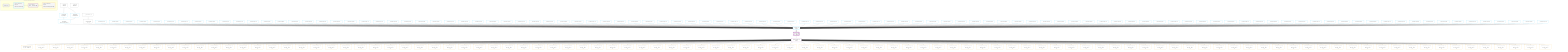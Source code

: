 %%{init: {'themeVariables': { 'fontSize': '12px'}}}%%
graph TD
    classDef path fill:#eee,stroke:#000,color:#000
    classDef plan fill:#fff,stroke-width:1px,color:#000
    classDef itemplan fill:#fff,stroke-width:2px,color:#000
    classDef sideeffectplan fill:#f00,stroke-width:2px,color:#000
    classDef bucket fill:#f6f6f6,color:#000,stroke-width:2px,text-align:left


    %% define steps
    __Value3["__Value[3∈0]<br />ᐸcontextᐳ"]:::plan
    __Value5["__Value[5∈0]<br />ᐸrootValueᐳ"]:::plan
    __InputStaticLeaf7["__InputStaticLeaf[7∈0]"]:::plan
    Access28["Access[28∈1]<br />ᐸ3.pgSettingsᐳ"]:::plan
    Access29["Access[29∈1]<br />ᐸ3.withPgClientᐳ"]:::plan
    Object30["Object[30∈1]<br />ᐸ{pgSettings,withPgClient}ᐳ"]:::plan
    Connection31["Connection[31∈0]<br />ᐸ27ᐳ"]:::plan
    __InputStaticLeaf36["__InputStaticLeaf[36∈1]"]:::plan
    __InputStaticLeaf40["__InputStaticLeaf[40∈1]"]:::plan
    __InputStaticLeaf44["__InputStaticLeaf[44∈1]"]:::plan
    __InputStaticLeaf48["__InputStaticLeaf[48∈1]"]:::plan
    __InputStaticLeaf52["__InputStaticLeaf[52∈1]"]:::plan
    __InputStaticLeaf56["__InputStaticLeaf[56∈1]"]:::plan
    __InputStaticLeaf60["__InputStaticLeaf[60∈1]"]:::plan
    __InputStaticLeaf64["__InputStaticLeaf[64∈1]"]:::plan
    __InputStaticLeaf68["__InputStaticLeaf[68∈1]"]:::plan
    __InputStaticLeaf72["__InputStaticLeaf[72∈1]"]:::plan
    __InputStaticLeaf76["__InputStaticLeaf[76∈1]"]:::plan
    __InputStaticLeaf80["__InputStaticLeaf[80∈1]"]:::plan
    __InputStaticLeaf84["__InputStaticLeaf[84∈1]"]:::plan
    __InputStaticLeaf88["__InputStaticLeaf[88∈1]"]:::plan
    __InputStaticLeaf92["__InputStaticLeaf[92∈1]"]:::plan
    __InputStaticLeaf96["__InputStaticLeaf[96∈1]"]:::plan
    __InputStaticLeaf100["__InputStaticLeaf[100∈1]"]:::plan
    __InputStaticLeaf104["__InputStaticLeaf[104∈1]"]:::plan
    __InputStaticLeaf108["__InputStaticLeaf[108∈1]"]:::plan
    __InputStaticLeaf112["__InputStaticLeaf[112∈1]"]:::plan
    __InputStaticLeaf116["__InputStaticLeaf[116∈1]"]:::plan
    __InputStaticLeaf120["__InputStaticLeaf[120∈1]"]:::plan
    __InputStaticLeaf124["__InputStaticLeaf[124∈1]"]:::plan
    __InputStaticLeaf128["__InputStaticLeaf[128∈1]"]:::plan
    __InputStaticLeaf132["__InputStaticLeaf[132∈1]"]:::plan
    __InputStaticLeaf136["__InputStaticLeaf[136∈1]"]:::plan
    __InputStaticLeaf140["__InputStaticLeaf[140∈1]"]:::plan
    __InputStaticLeaf144["__InputStaticLeaf[144∈1]"]:::plan
    __InputStaticLeaf148["__InputStaticLeaf[148∈1]"]:::plan
    __InputStaticLeaf152["__InputStaticLeaf[152∈1]"]:::plan
    __InputStaticLeaf156["__InputStaticLeaf[156∈1]"]:::plan
    __InputStaticLeaf160["__InputStaticLeaf[160∈1]"]:::plan
    __InputStaticLeaf164["__InputStaticLeaf[164∈1]"]:::plan
    __InputStaticLeaf168["__InputStaticLeaf[168∈1]"]:::plan
    __InputStaticLeaf172["__InputStaticLeaf[172∈1]"]:::plan
    __InputStaticLeaf176["__InputStaticLeaf[176∈1]"]:::plan
    __InputStaticLeaf180["__InputStaticLeaf[180∈1]"]:::plan
    __InputStaticLeaf184["__InputStaticLeaf[184∈1]"]:::plan
    __InputStaticLeaf188["__InputStaticLeaf[188∈1]"]:::plan
    __InputStaticLeaf192["__InputStaticLeaf[192∈1]"]:::plan
    __InputStaticLeaf196["__InputStaticLeaf[196∈1]"]:::plan
    __InputStaticLeaf200["__InputStaticLeaf[200∈1]"]:::plan
    __InputStaticLeaf204["__InputStaticLeaf[204∈1]"]:::plan
    __InputStaticLeaf208["__InputStaticLeaf[208∈1]"]:::plan
    __InputStaticLeaf212["__InputStaticLeaf[212∈1]"]:::plan
    __InputStaticLeaf216["__InputStaticLeaf[216∈1]"]:::plan
    __InputStaticLeaf220["__InputStaticLeaf[220∈1]"]:::plan
    __InputStaticLeaf224["__InputStaticLeaf[224∈1]"]:::plan
    __InputStaticLeaf228["__InputStaticLeaf[228∈1]"]:::plan
    __InputStaticLeaf232["__InputStaticLeaf[232∈1]"]:::plan
    __InputStaticLeaf236["__InputStaticLeaf[236∈1]"]:::plan
    __InputStaticLeaf240["__InputStaticLeaf[240∈1]"]:::plan
    __InputStaticLeaf244["__InputStaticLeaf[244∈1]"]:::plan
    __InputStaticLeaf248["__InputStaticLeaf[248∈1]"]:::plan
    __InputStaticLeaf252["__InputStaticLeaf[252∈1]"]:::plan
    __InputStaticLeaf256["__InputStaticLeaf[256∈1]"]:::plan
    __InputStaticLeaf260["__InputStaticLeaf[260∈1]"]:::plan
    __InputStaticLeaf264["__InputStaticLeaf[264∈1]"]:::plan
    __InputStaticLeaf268["__InputStaticLeaf[268∈1]"]:::plan
    __InputStaticLeaf272["__InputStaticLeaf[272∈1]"]:::plan
    __InputStaticLeaf276["__InputStaticLeaf[276∈1]"]:::plan
    __InputStaticLeaf280["__InputStaticLeaf[280∈1]"]:::plan
    __InputStaticLeaf284["__InputStaticLeaf[284∈1]"]:::plan
    __InputStaticLeaf288["__InputStaticLeaf[288∈1]"]:::plan
    __InputStaticLeaf292["__InputStaticLeaf[292∈1]"]:::plan
    __InputStaticLeaf296["__InputStaticLeaf[296∈1]"]:::plan
    __InputStaticLeaf300["__InputStaticLeaf[300∈1]"]:::plan
    __InputStaticLeaf304["__InputStaticLeaf[304∈1]"]:::plan
    __InputStaticLeaf308["__InputStaticLeaf[308∈1]"]:::plan
    __InputStaticLeaf312["__InputStaticLeaf[312∈1]"]:::plan
    __InputStaticLeaf316["__InputStaticLeaf[316∈1]"]:::plan
    __InputStaticLeaf320["__InputStaticLeaf[320∈1]"]:::plan
    __InputStaticLeaf324["__InputStaticLeaf[324∈1]"]:::plan
    __InputStaticLeaf328["__InputStaticLeaf[328∈1]"]:::plan
    __InputStaticLeaf332["__InputStaticLeaf[332∈1]"]:::plan
    __InputStaticLeaf336["__InputStaticLeaf[336∈1]"]:::plan
    __InputStaticLeaf340["__InputStaticLeaf[340∈1]"]:::plan
    __InputStaticLeaf344["__InputStaticLeaf[344∈1]"]:::plan
    __InputStaticLeaf348["__InputStaticLeaf[348∈1]"]:::plan
    __InputStaticLeaf352["__InputStaticLeaf[352∈1]"]:::plan
    __InputStaticLeaf356["__InputStaticLeaf[356∈1]"]:::plan
    __InputStaticLeaf360["__InputStaticLeaf[360∈1]"]:::plan
    __InputStaticLeaf364["__InputStaticLeaf[364∈1]"]:::plan
    __InputStaticLeaf368["__InputStaticLeaf[368∈1]"]:::plan
    __InputStaticLeaf372["__InputStaticLeaf[372∈1]"]:::plan
    __InputStaticLeaf376["__InputStaticLeaf[376∈1]"]:::plan
    __InputStaticLeaf380["__InputStaticLeaf[380∈1]"]:::plan
    __InputStaticLeaf384["__InputStaticLeaf[384∈1]"]:::plan
    __InputStaticLeaf388["__InputStaticLeaf[388∈1]"]:::plan
    __InputStaticLeaf392["__InputStaticLeaf[392∈1]"]:::plan
    __InputStaticLeaf396["__InputStaticLeaf[396∈1]"]:::plan
    __InputStaticLeaf400["__InputStaticLeaf[400∈1]"]:::plan
    __InputStaticLeaf404["__InputStaticLeaf[404∈1]"]:::plan
    __InputStaticLeaf408["__InputStaticLeaf[408∈1]"]:::plan
    __InputStaticLeaf412["__InputStaticLeaf[412∈1]"]:::plan
    __InputStaticLeaf416["__InputStaticLeaf[416∈1]"]:::plan
    __InputStaticLeaf420["__InputStaticLeaf[420∈1]"]:::plan
    __InputStaticLeaf424["__InputStaticLeaf[424∈1]"]:::plan
    __InputStaticLeaf428["__InputStaticLeaf[428∈1]"]:::plan
    __InputStaticLeaf432["__InputStaticLeaf[432∈1]"]:::plan
    __InputStaticLeaf436["__InputStaticLeaf[436∈1]"]:::plan
    __InputStaticLeaf440["__InputStaticLeaf[440∈1]"]:::plan
    __InputStaticLeaf444["__InputStaticLeaf[444∈1]"]:::plan
    PgSelect32[["PgSelect[32∈1]<br />ᐸpostᐳ"]]:::plan
    __Item33>"__Item[33∈2]<br />ᐸ32ᐳ"]:::itemplan
    PgSelectSingle34["PgSelectSingle[34∈2]<br />ᐸpostᐳ"]:::plan
    PgClassExpression35["PgClassExpression[35∈3]<br />ᐸ__post__.”headline”ᐳ"]:::plan
    PgClassExpression39["PgClassExpression[39∈3]<br />ᐸ”a”.”post_...lder! */<br />)ᐳ"]:::plan
    PgClassExpression43["PgClassExpression[43∈3]<br />ᐸ”a”.”post_...lder! */<br />)ᐳ"]:::plan
    PgClassExpression47["PgClassExpression[47∈3]<br />ᐸ”a”.”post_...lder! */<br />)ᐳ"]:::plan
    PgClassExpression51["PgClassExpression[51∈3]<br />ᐸ”a”.”post_...lder! */<br />)ᐳ"]:::plan
    PgClassExpression55["PgClassExpression[55∈3]<br />ᐸ”a”.”post_...lder! */<br />)ᐳ"]:::plan
    PgClassExpression59["PgClassExpression[59∈3]<br />ᐸ”a”.”post_...lder! */<br />)ᐳ"]:::plan
    PgClassExpression63["PgClassExpression[63∈3]<br />ᐸ”a”.”post_...lder! */<br />)ᐳ"]:::plan
    PgClassExpression67["PgClassExpression[67∈3]<br />ᐸ”a”.”post_...lder! */<br />)ᐳ"]:::plan
    PgClassExpression71["PgClassExpression[71∈3]<br />ᐸ”a”.”post_...lder! */<br />)ᐳ"]:::plan
    PgClassExpression75["PgClassExpression[75∈3]<br />ᐸ”a”.”post_...lder! */<br />)ᐳ"]:::plan
    PgClassExpression79["PgClassExpression[79∈3]<br />ᐸ”a”.”post_...lder! */<br />)ᐳ"]:::plan
    PgClassExpression83["PgClassExpression[83∈3]<br />ᐸ”a”.”post_...lder! */<br />)ᐳ"]:::plan
    PgClassExpression87["PgClassExpression[87∈3]<br />ᐸ”a”.”post_...lder! */<br />)ᐳ"]:::plan
    PgClassExpression91["PgClassExpression[91∈3]<br />ᐸ”a”.”post_...lder! */<br />)ᐳ"]:::plan
    PgClassExpression95["PgClassExpression[95∈3]<br />ᐸ”a”.”post_...lder! */<br />)ᐳ"]:::plan
    PgClassExpression99["PgClassExpression[99∈3]<br />ᐸ”a”.”post_...lder! */<br />)ᐳ"]:::plan
    PgClassExpression103["PgClassExpression[103∈3]<br />ᐸ”a”.”post_...lder! */<br />)ᐳ"]:::plan
    PgClassExpression107["PgClassExpression[107∈3]<br />ᐸ”a”.”post_...lder! */<br />)ᐳ"]:::plan
    PgClassExpression111["PgClassExpression[111∈3]<br />ᐸ”a”.”post_...lder! */<br />)ᐳ"]:::plan
    PgClassExpression115["PgClassExpression[115∈3]<br />ᐸ”a”.”post_...lder! */<br />)ᐳ"]:::plan
    PgClassExpression119["PgClassExpression[119∈3]<br />ᐸ”a”.”post_...lder! */<br />)ᐳ"]:::plan
    PgClassExpression123["PgClassExpression[123∈3]<br />ᐸ”a”.”post_...lder! */<br />)ᐳ"]:::plan
    PgClassExpression127["PgClassExpression[127∈3]<br />ᐸ”a”.”post_...lder! */<br />)ᐳ"]:::plan
    PgClassExpression131["PgClassExpression[131∈3]<br />ᐸ”a”.”post_...lder! */<br />)ᐳ"]:::plan
    PgClassExpression135["PgClassExpression[135∈3]<br />ᐸ”a”.”post_...lder! */<br />)ᐳ"]:::plan
    PgClassExpression139["PgClassExpression[139∈3]<br />ᐸ”a”.”post_...lder! */<br />)ᐳ"]:::plan
    PgClassExpression143["PgClassExpression[143∈3]<br />ᐸ”a”.”post_...lder! */<br />)ᐳ"]:::plan
    PgClassExpression147["PgClassExpression[147∈3]<br />ᐸ”a”.”post_...lder! */<br />)ᐳ"]:::plan
    PgClassExpression151["PgClassExpression[151∈3]<br />ᐸ”a”.”post_...lder! */<br />)ᐳ"]:::plan
    PgClassExpression155["PgClassExpression[155∈3]<br />ᐸ”a”.”post_...lder! */<br />)ᐳ"]:::plan
    PgClassExpression159["PgClassExpression[159∈3]<br />ᐸ”a”.”post_...lder! */<br />)ᐳ"]:::plan
    PgClassExpression163["PgClassExpression[163∈3]<br />ᐸ”a”.”post_...lder! */<br />)ᐳ"]:::plan
    PgClassExpression167["PgClassExpression[167∈3]<br />ᐸ”a”.”post_...lder! */<br />)ᐳ"]:::plan
    PgClassExpression171["PgClassExpression[171∈3]<br />ᐸ”a”.”post_...lder! */<br />)ᐳ"]:::plan
    PgClassExpression175["PgClassExpression[175∈3]<br />ᐸ”a”.”post_...lder! */<br />)ᐳ"]:::plan
    PgClassExpression179["PgClassExpression[179∈3]<br />ᐸ”a”.”post_...lder! */<br />)ᐳ"]:::plan
    PgClassExpression183["PgClassExpression[183∈3]<br />ᐸ”a”.”post_...lder! */<br />)ᐳ"]:::plan
    PgClassExpression187["PgClassExpression[187∈3]<br />ᐸ”a”.”post_...lder! */<br />)ᐳ"]:::plan
    PgClassExpression191["PgClassExpression[191∈3]<br />ᐸ”a”.”post_...lder! */<br />)ᐳ"]:::plan
    PgClassExpression195["PgClassExpression[195∈3]<br />ᐸ”a”.”post_...lder! */<br />)ᐳ"]:::plan
    PgClassExpression199["PgClassExpression[199∈3]<br />ᐸ”a”.”post_...lder! */<br />)ᐳ"]:::plan
    PgClassExpression203["PgClassExpression[203∈3]<br />ᐸ”a”.”post_...lder! */<br />)ᐳ"]:::plan
    PgClassExpression207["PgClassExpression[207∈3]<br />ᐸ”a”.”post_...lder! */<br />)ᐳ"]:::plan
    PgClassExpression211["PgClassExpression[211∈3]<br />ᐸ”a”.”post_...lder! */<br />)ᐳ"]:::plan
    PgClassExpression215["PgClassExpression[215∈3]<br />ᐸ”a”.”post_...lder! */<br />)ᐳ"]:::plan
    PgClassExpression219["PgClassExpression[219∈3]<br />ᐸ”a”.”post_...lder! */<br />)ᐳ"]:::plan
    PgClassExpression223["PgClassExpression[223∈3]<br />ᐸ”a”.”post_...lder! */<br />)ᐳ"]:::plan
    PgClassExpression227["PgClassExpression[227∈3]<br />ᐸ”a”.”post_...lder! */<br />)ᐳ"]:::plan
    PgClassExpression231["PgClassExpression[231∈3]<br />ᐸ”a”.”post_...lder! */<br />)ᐳ"]:::plan
    PgClassExpression235["PgClassExpression[235∈3]<br />ᐸ”a”.”post_...lder! */<br />)ᐳ"]:::plan
    PgClassExpression239["PgClassExpression[239∈3]<br />ᐸ”a”.”post_...lder! */<br />)ᐳ"]:::plan
    PgClassExpression243["PgClassExpression[243∈3]<br />ᐸ”a”.”post_...lder! */<br />)ᐳ"]:::plan
    PgClassExpression247["PgClassExpression[247∈3]<br />ᐸ”a”.”post_...lder! */<br />)ᐳ"]:::plan
    PgClassExpression251["PgClassExpression[251∈3]<br />ᐸ”a”.”post_...lder! */<br />)ᐳ"]:::plan
    PgClassExpression255["PgClassExpression[255∈3]<br />ᐸ”a”.”post_...lder! */<br />)ᐳ"]:::plan
    PgClassExpression259["PgClassExpression[259∈3]<br />ᐸ”a”.”post_...lder! */<br />)ᐳ"]:::plan
    PgClassExpression263["PgClassExpression[263∈3]<br />ᐸ”a”.”post_...lder! */<br />)ᐳ"]:::plan
    PgClassExpression267["PgClassExpression[267∈3]<br />ᐸ”a”.”post_...lder! */<br />)ᐳ"]:::plan
    PgClassExpression271["PgClassExpression[271∈3]<br />ᐸ”a”.”post_...lder! */<br />)ᐳ"]:::plan
    PgClassExpression275["PgClassExpression[275∈3]<br />ᐸ”a”.”post_...lder! */<br />)ᐳ"]:::plan
    PgClassExpression279["PgClassExpression[279∈3]<br />ᐸ”a”.”post_...lder! */<br />)ᐳ"]:::plan
    PgClassExpression283["PgClassExpression[283∈3]<br />ᐸ”a”.”post_...lder! */<br />)ᐳ"]:::plan
    PgClassExpression287["PgClassExpression[287∈3]<br />ᐸ”a”.”post_...lder! */<br />)ᐳ"]:::plan
    PgClassExpression291["PgClassExpression[291∈3]<br />ᐸ”a”.”post_...lder! */<br />)ᐳ"]:::plan
    PgClassExpression295["PgClassExpression[295∈3]<br />ᐸ”a”.”post_...lder! */<br />)ᐳ"]:::plan
    PgClassExpression299["PgClassExpression[299∈3]<br />ᐸ”a”.”post_...lder! */<br />)ᐳ"]:::plan
    PgClassExpression303["PgClassExpression[303∈3]<br />ᐸ”a”.”post_...lder! */<br />)ᐳ"]:::plan
    PgClassExpression307["PgClassExpression[307∈3]<br />ᐸ”a”.”post_...lder! */<br />)ᐳ"]:::plan
    PgClassExpression311["PgClassExpression[311∈3]<br />ᐸ”a”.”post_...lder! */<br />)ᐳ"]:::plan
    PgClassExpression315["PgClassExpression[315∈3]<br />ᐸ”a”.”post_...lder! */<br />)ᐳ"]:::plan
    PgClassExpression319["PgClassExpression[319∈3]<br />ᐸ”a”.”post_...lder! */<br />)ᐳ"]:::plan
    PgClassExpression323["PgClassExpression[323∈3]<br />ᐸ”a”.”post_...lder! */<br />)ᐳ"]:::plan
    PgClassExpression327["PgClassExpression[327∈3]<br />ᐸ”a”.”post_...lder! */<br />)ᐳ"]:::plan
    PgClassExpression331["PgClassExpression[331∈3]<br />ᐸ”a”.”post_...lder! */<br />)ᐳ"]:::plan
    PgClassExpression335["PgClassExpression[335∈3]<br />ᐸ”a”.”post_...lder! */<br />)ᐳ"]:::plan
    PgClassExpression339["PgClassExpression[339∈3]<br />ᐸ”a”.”post_...lder! */<br />)ᐳ"]:::plan
    PgClassExpression343["PgClassExpression[343∈3]<br />ᐸ”a”.”post_...lder! */<br />)ᐳ"]:::plan
    PgClassExpression347["PgClassExpression[347∈3]<br />ᐸ”a”.”post_...lder! */<br />)ᐳ"]:::plan
    PgClassExpression351["PgClassExpression[351∈3]<br />ᐸ”a”.”post_...lder! */<br />)ᐳ"]:::plan
    PgClassExpression355["PgClassExpression[355∈3]<br />ᐸ”a”.”post_...lder! */<br />)ᐳ"]:::plan
    PgClassExpression359["PgClassExpression[359∈3]<br />ᐸ”a”.”post_...lder! */<br />)ᐳ"]:::plan
    PgClassExpression363["PgClassExpression[363∈3]<br />ᐸ”a”.”post_...lder! */<br />)ᐳ"]:::plan
    PgClassExpression367["PgClassExpression[367∈3]<br />ᐸ”a”.”post_...lder! */<br />)ᐳ"]:::plan
    PgClassExpression371["PgClassExpression[371∈3]<br />ᐸ”a”.”post_...lder! */<br />)ᐳ"]:::plan
    PgClassExpression375["PgClassExpression[375∈3]<br />ᐸ”a”.”post_...lder! */<br />)ᐳ"]:::plan
    PgClassExpression379["PgClassExpression[379∈3]<br />ᐸ”a”.”post_...lder! */<br />)ᐳ"]:::plan
    PgClassExpression383["PgClassExpression[383∈3]<br />ᐸ”a”.”post_...lder! */<br />)ᐳ"]:::plan
    PgClassExpression387["PgClassExpression[387∈3]<br />ᐸ”a”.”post_...lder! */<br />)ᐳ"]:::plan
    PgClassExpression391["PgClassExpression[391∈3]<br />ᐸ”a”.”post_...lder! */<br />)ᐳ"]:::plan
    PgClassExpression395["PgClassExpression[395∈3]<br />ᐸ”a”.”post_...lder! */<br />)ᐳ"]:::plan
    PgClassExpression399["PgClassExpression[399∈3]<br />ᐸ”a”.”post_...lder! */<br />)ᐳ"]:::plan
    PgClassExpression403["PgClassExpression[403∈3]<br />ᐸ”a”.”post_...lder! */<br />)ᐳ"]:::plan
    PgClassExpression407["PgClassExpression[407∈3]<br />ᐸ”a”.”post_...lder! */<br />)ᐳ"]:::plan
    PgClassExpression411["PgClassExpression[411∈3]<br />ᐸ”a”.”post_...lder! */<br />)ᐳ"]:::plan
    PgClassExpression415["PgClassExpression[415∈3]<br />ᐸ”a”.”post_...lder! */<br />)ᐳ"]:::plan
    PgClassExpression419["PgClassExpression[419∈3]<br />ᐸ”a”.”post_...lder! */<br />)ᐳ"]:::plan
    PgClassExpression423["PgClassExpression[423∈3]<br />ᐸ”a”.”post_...lder! */<br />)ᐳ"]:::plan
    PgClassExpression427["PgClassExpression[427∈3]<br />ᐸ”a”.”post_...lder! */<br />)ᐳ"]:::plan
    PgClassExpression431["PgClassExpression[431∈3]<br />ᐸ”a”.”post_...lder! */<br />)ᐳ"]:::plan
    PgClassExpression435["PgClassExpression[435∈3]<br />ᐸ”a”.”post_...lder! */<br />)ᐳ"]:::plan
    PgClassExpression439["PgClassExpression[439∈3]<br />ᐸ”a”.”post_...lder! */<br />)ᐳ"]:::plan
    PgClassExpression443["PgClassExpression[443∈3]<br />ᐸ”a”.”post_...lder! */<br />)ᐳ"]:::plan
    PgClassExpression447["PgClassExpression[447∈3]<br />ᐸ”a”.”post_...lder! */<br />)ᐳ"]:::plan

    %% plan dependencies
    __Value3 --> Access28
    __Value3 --> Access29
    Access28 & Access29 --> Object30
    __InputStaticLeaf7 --> Connection31
    Object30 & Connection31 & __InputStaticLeaf36 & __InputStaticLeaf40 & __InputStaticLeaf44 & __InputStaticLeaf48 & __InputStaticLeaf52 & __InputStaticLeaf56 & __InputStaticLeaf60 & __InputStaticLeaf64 & __InputStaticLeaf68 & __InputStaticLeaf72 & __InputStaticLeaf76 & __InputStaticLeaf80 & __InputStaticLeaf84 & __InputStaticLeaf88 & __InputStaticLeaf92 & __InputStaticLeaf96 & __InputStaticLeaf100 & __InputStaticLeaf104 & __InputStaticLeaf108 & __InputStaticLeaf112 & __InputStaticLeaf116 & __InputStaticLeaf120 & __InputStaticLeaf124 & __InputStaticLeaf128 & __InputStaticLeaf132 & __InputStaticLeaf136 & __InputStaticLeaf140 & __InputStaticLeaf144 & __InputStaticLeaf148 & __InputStaticLeaf152 & __InputStaticLeaf156 & __InputStaticLeaf160 & __InputStaticLeaf164 & __InputStaticLeaf168 & __InputStaticLeaf172 & __InputStaticLeaf176 & __InputStaticLeaf180 & __InputStaticLeaf184 & __InputStaticLeaf188 & __InputStaticLeaf192 & __InputStaticLeaf196 & __InputStaticLeaf200 & __InputStaticLeaf204 & __InputStaticLeaf208 & __InputStaticLeaf212 & __InputStaticLeaf216 & __InputStaticLeaf220 & __InputStaticLeaf224 & __InputStaticLeaf228 & __InputStaticLeaf232 & __InputStaticLeaf236 & __InputStaticLeaf240 & __InputStaticLeaf244 & __InputStaticLeaf248 & __InputStaticLeaf252 & __InputStaticLeaf256 & __InputStaticLeaf260 & __InputStaticLeaf264 & __InputStaticLeaf268 & __InputStaticLeaf272 & __InputStaticLeaf276 & __InputStaticLeaf280 & __InputStaticLeaf284 & __InputStaticLeaf288 & __InputStaticLeaf292 & __InputStaticLeaf296 & __InputStaticLeaf300 & __InputStaticLeaf304 & __InputStaticLeaf308 & __InputStaticLeaf312 & __InputStaticLeaf316 & __InputStaticLeaf320 & __InputStaticLeaf324 & __InputStaticLeaf328 & __InputStaticLeaf332 & __InputStaticLeaf336 & __InputStaticLeaf340 & __InputStaticLeaf344 & __InputStaticLeaf348 & __InputStaticLeaf352 & __InputStaticLeaf356 & __InputStaticLeaf360 & __InputStaticLeaf364 & __InputStaticLeaf368 & __InputStaticLeaf372 & __InputStaticLeaf376 & __InputStaticLeaf380 & __InputStaticLeaf384 & __InputStaticLeaf388 & __InputStaticLeaf392 & __InputStaticLeaf396 & __InputStaticLeaf400 & __InputStaticLeaf404 & __InputStaticLeaf408 & __InputStaticLeaf412 & __InputStaticLeaf416 & __InputStaticLeaf420 & __InputStaticLeaf424 & __InputStaticLeaf428 & __InputStaticLeaf432 & __InputStaticLeaf436 & __InputStaticLeaf440 & __InputStaticLeaf444 --> PgSelect32
    PgSelect32 ==> __Item33
    __Item33 --> PgSelectSingle34
    PgSelectSingle34 --> PgClassExpression35
    PgSelectSingle34 --> PgClassExpression39
    PgSelectSingle34 --> PgClassExpression43
    PgSelectSingle34 --> PgClassExpression47
    PgSelectSingle34 --> PgClassExpression51
    PgSelectSingle34 --> PgClassExpression55
    PgSelectSingle34 --> PgClassExpression59
    PgSelectSingle34 --> PgClassExpression63
    PgSelectSingle34 --> PgClassExpression67
    PgSelectSingle34 --> PgClassExpression71
    PgSelectSingle34 --> PgClassExpression75
    PgSelectSingle34 --> PgClassExpression79
    PgSelectSingle34 --> PgClassExpression83
    PgSelectSingle34 --> PgClassExpression87
    PgSelectSingle34 --> PgClassExpression91
    PgSelectSingle34 --> PgClassExpression95
    PgSelectSingle34 --> PgClassExpression99
    PgSelectSingle34 --> PgClassExpression103
    PgSelectSingle34 --> PgClassExpression107
    PgSelectSingle34 --> PgClassExpression111
    PgSelectSingle34 --> PgClassExpression115
    PgSelectSingle34 --> PgClassExpression119
    PgSelectSingle34 --> PgClassExpression123
    PgSelectSingle34 --> PgClassExpression127
    PgSelectSingle34 --> PgClassExpression131
    PgSelectSingle34 --> PgClassExpression135
    PgSelectSingle34 --> PgClassExpression139
    PgSelectSingle34 --> PgClassExpression143
    PgSelectSingle34 --> PgClassExpression147
    PgSelectSingle34 --> PgClassExpression151
    PgSelectSingle34 --> PgClassExpression155
    PgSelectSingle34 --> PgClassExpression159
    PgSelectSingle34 --> PgClassExpression163
    PgSelectSingle34 --> PgClassExpression167
    PgSelectSingle34 --> PgClassExpression171
    PgSelectSingle34 --> PgClassExpression175
    PgSelectSingle34 --> PgClassExpression179
    PgSelectSingle34 --> PgClassExpression183
    PgSelectSingle34 --> PgClassExpression187
    PgSelectSingle34 --> PgClassExpression191
    PgSelectSingle34 --> PgClassExpression195
    PgSelectSingle34 --> PgClassExpression199
    PgSelectSingle34 --> PgClassExpression203
    PgSelectSingle34 --> PgClassExpression207
    PgSelectSingle34 --> PgClassExpression211
    PgSelectSingle34 --> PgClassExpression215
    PgSelectSingle34 --> PgClassExpression219
    PgSelectSingle34 --> PgClassExpression223
    PgSelectSingle34 --> PgClassExpression227
    PgSelectSingle34 --> PgClassExpression231
    PgSelectSingle34 --> PgClassExpression235
    PgSelectSingle34 --> PgClassExpression239
    PgSelectSingle34 --> PgClassExpression243
    PgSelectSingle34 --> PgClassExpression247
    PgSelectSingle34 --> PgClassExpression251
    PgSelectSingle34 --> PgClassExpression255
    PgSelectSingle34 --> PgClassExpression259
    PgSelectSingle34 --> PgClassExpression263
    PgSelectSingle34 --> PgClassExpression267
    PgSelectSingle34 --> PgClassExpression271
    PgSelectSingle34 --> PgClassExpression275
    PgSelectSingle34 --> PgClassExpression279
    PgSelectSingle34 --> PgClassExpression283
    PgSelectSingle34 --> PgClassExpression287
    PgSelectSingle34 --> PgClassExpression291
    PgSelectSingle34 --> PgClassExpression295
    PgSelectSingle34 --> PgClassExpression299
    PgSelectSingle34 --> PgClassExpression303
    PgSelectSingle34 --> PgClassExpression307
    PgSelectSingle34 --> PgClassExpression311
    PgSelectSingle34 --> PgClassExpression315
    PgSelectSingle34 --> PgClassExpression319
    PgSelectSingle34 --> PgClassExpression323
    PgSelectSingle34 --> PgClassExpression327
    PgSelectSingle34 --> PgClassExpression331
    PgSelectSingle34 --> PgClassExpression335
    PgSelectSingle34 --> PgClassExpression339
    PgSelectSingle34 --> PgClassExpression343
    PgSelectSingle34 --> PgClassExpression347
    PgSelectSingle34 --> PgClassExpression351
    PgSelectSingle34 --> PgClassExpression355
    PgSelectSingle34 --> PgClassExpression359
    PgSelectSingle34 --> PgClassExpression363
    PgSelectSingle34 --> PgClassExpression367
    PgSelectSingle34 --> PgClassExpression371
    PgSelectSingle34 --> PgClassExpression375
    PgSelectSingle34 --> PgClassExpression379
    PgSelectSingle34 --> PgClassExpression383
    PgSelectSingle34 --> PgClassExpression387
    PgSelectSingle34 --> PgClassExpression391
    PgSelectSingle34 --> PgClassExpression395
    PgSelectSingle34 --> PgClassExpression399
    PgSelectSingle34 --> PgClassExpression403
    PgSelectSingle34 --> PgClassExpression407
    PgSelectSingle34 --> PgClassExpression411
    PgSelectSingle34 --> PgClassExpression415
    PgSelectSingle34 --> PgClassExpression419
    PgSelectSingle34 --> PgClassExpression423
    PgSelectSingle34 --> PgClassExpression427
    PgSelectSingle34 --> PgClassExpression431
    PgSelectSingle34 --> PgClassExpression435
    PgSelectSingle34 --> PgClassExpression439
    PgSelectSingle34 --> PgClassExpression443
    PgSelectSingle34 --> PgClassExpression447

    subgraph "Buckets for queries/v4/json-overflow"
    Bucket0("Bucket 0 (root)"):::bucket
    classDef bucket0 stroke:#696969
    class Bucket0,__Value3,__Value5,__InputStaticLeaf7,Connection31 bucket0
    Bucket1("Bucket 1 (nullableField)<br />Deps: 3, 31<br /><br />ROOT Connectionᐸ27ᐳ[31]"):::bucket
    classDef bucket1 stroke:#00bfff
    class Bucket1,Access28,Access29,Object30,PgSelect32,__InputStaticLeaf36,__InputStaticLeaf40,__InputStaticLeaf44,__InputStaticLeaf48,__InputStaticLeaf52,__InputStaticLeaf56,__InputStaticLeaf60,__InputStaticLeaf64,__InputStaticLeaf68,__InputStaticLeaf72,__InputStaticLeaf76,__InputStaticLeaf80,__InputStaticLeaf84,__InputStaticLeaf88,__InputStaticLeaf92,__InputStaticLeaf96,__InputStaticLeaf100,__InputStaticLeaf104,__InputStaticLeaf108,__InputStaticLeaf112,__InputStaticLeaf116,__InputStaticLeaf120,__InputStaticLeaf124,__InputStaticLeaf128,__InputStaticLeaf132,__InputStaticLeaf136,__InputStaticLeaf140,__InputStaticLeaf144,__InputStaticLeaf148,__InputStaticLeaf152,__InputStaticLeaf156,__InputStaticLeaf160,__InputStaticLeaf164,__InputStaticLeaf168,__InputStaticLeaf172,__InputStaticLeaf176,__InputStaticLeaf180,__InputStaticLeaf184,__InputStaticLeaf188,__InputStaticLeaf192,__InputStaticLeaf196,__InputStaticLeaf200,__InputStaticLeaf204,__InputStaticLeaf208,__InputStaticLeaf212,__InputStaticLeaf216,__InputStaticLeaf220,__InputStaticLeaf224,__InputStaticLeaf228,__InputStaticLeaf232,__InputStaticLeaf236,__InputStaticLeaf240,__InputStaticLeaf244,__InputStaticLeaf248,__InputStaticLeaf252,__InputStaticLeaf256,__InputStaticLeaf260,__InputStaticLeaf264,__InputStaticLeaf268,__InputStaticLeaf272,__InputStaticLeaf276,__InputStaticLeaf280,__InputStaticLeaf284,__InputStaticLeaf288,__InputStaticLeaf292,__InputStaticLeaf296,__InputStaticLeaf300,__InputStaticLeaf304,__InputStaticLeaf308,__InputStaticLeaf312,__InputStaticLeaf316,__InputStaticLeaf320,__InputStaticLeaf324,__InputStaticLeaf328,__InputStaticLeaf332,__InputStaticLeaf336,__InputStaticLeaf340,__InputStaticLeaf344,__InputStaticLeaf348,__InputStaticLeaf352,__InputStaticLeaf356,__InputStaticLeaf360,__InputStaticLeaf364,__InputStaticLeaf368,__InputStaticLeaf372,__InputStaticLeaf376,__InputStaticLeaf380,__InputStaticLeaf384,__InputStaticLeaf388,__InputStaticLeaf392,__InputStaticLeaf396,__InputStaticLeaf400,__InputStaticLeaf404,__InputStaticLeaf408,__InputStaticLeaf412,__InputStaticLeaf416,__InputStaticLeaf420,__InputStaticLeaf424,__InputStaticLeaf428,__InputStaticLeaf432,__InputStaticLeaf436,__InputStaticLeaf440,__InputStaticLeaf444 bucket1
    Bucket2("Bucket 2 (listItem)<br />ROOT __Item{2}ᐸ32ᐳ[33]"):::bucket
    classDef bucket2 stroke:#7f007f
    class Bucket2,__Item33,PgSelectSingle34 bucket2
    Bucket3("Bucket 3 (nullableField)<br />Deps: 34<br /><br />ROOT PgSelectSingle{2}ᐸpostᐳ[34]"):::bucket
    classDef bucket3 stroke:#ffa500
    class Bucket3,PgClassExpression35,PgClassExpression39,PgClassExpression43,PgClassExpression47,PgClassExpression51,PgClassExpression55,PgClassExpression59,PgClassExpression63,PgClassExpression67,PgClassExpression71,PgClassExpression75,PgClassExpression79,PgClassExpression83,PgClassExpression87,PgClassExpression91,PgClassExpression95,PgClassExpression99,PgClassExpression103,PgClassExpression107,PgClassExpression111,PgClassExpression115,PgClassExpression119,PgClassExpression123,PgClassExpression127,PgClassExpression131,PgClassExpression135,PgClassExpression139,PgClassExpression143,PgClassExpression147,PgClassExpression151,PgClassExpression155,PgClassExpression159,PgClassExpression163,PgClassExpression167,PgClassExpression171,PgClassExpression175,PgClassExpression179,PgClassExpression183,PgClassExpression187,PgClassExpression191,PgClassExpression195,PgClassExpression199,PgClassExpression203,PgClassExpression207,PgClassExpression211,PgClassExpression215,PgClassExpression219,PgClassExpression223,PgClassExpression227,PgClassExpression231,PgClassExpression235,PgClassExpression239,PgClassExpression243,PgClassExpression247,PgClassExpression251,PgClassExpression255,PgClassExpression259,PgClassExpression263,PgClassExpression267,PgClassExpression271,PgClassExpression275,PgClassExpression279,PgClassExpression283,PgClassExpression287,PgClassExpression291,PgClassExpression295,PgClassExpression299,PgClassExpression303,PgClassExpression307,PgClassExpression311,PgClassExpression315,PgClassExpression319,PgClassExpression323,PgClassExpression327,PgClassExpression331,PgClassExpression335,PgClassExpression339,PgClassExpression343,PgClassExpression347,PgClassExpression351,PgClassExpression355,PgClassExpression359,PgClassExpression363,PgClassExpression367,PgClassExpression371,PgClassExpression375,PgClassExpression379,PgClassExpression383,PgClassExpression387,PgClassExpression391,PgClassExpression395,PgClassExpression399,PgClassExpression403,PgClassExpression407,PgClassExpression411,PgClassExpression415,PgClassExpression419,PgClassExpression423,PgClassExpression427,PgClassExpression431,PgClassExpression435,PgClassExpression439,PgClassExpression443,PgClassExpression447 bucket3
    Bucket0 --> Bucket1
    Bucket1 --> Bucket2
    Bucket2 --> Bucket3
    end